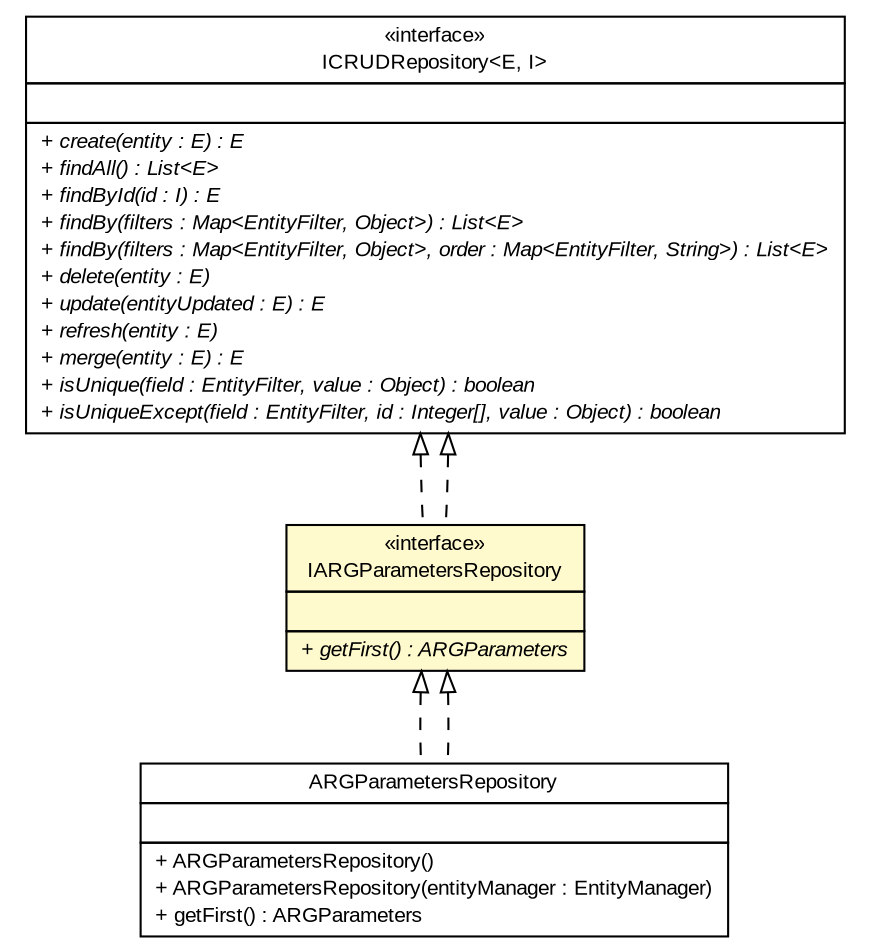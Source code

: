 #!/usr/local/bin/dot
#
# Class diagram 
# Generated by UMLGraph version R5_6-24-gf6e263 (http://www.umlgraph.org/)
#

digraph G {
	edge [fontname="arial",fontsize=10,labelfontname="arial",labelfontsize=10];
	node [fontname="arial",fontsize=10,shape=plaintext];
	nodesep=0.25;
	ranksep=0.5;
	// gov.sandia.cf.dao.IARGParametersRepository
	c140000 [label=<<table title="gov.sandia.cf.dao.IARGParametersRepository" border="0" cellborder="1" cellspacing="0" cellpadding="2" port="p" bgcolor="lemonChiffon" href="./IARGParametersRepository.html">
		<tr><td><table border="0" cellspacing="0" cellpadding="1">
<tr><td align="center" balign="center"> &#171;interface&#187; </td></tr>
<tr><td align="center" balign="center"> IARGParametersRepository </td></tr>
		</table></td></tr>
		<tr><td><table border="0" cellspacing="0" cellpadding="1">
<tr><td align="left" balign="left">  </td></tr>
		</table></td></tr>
		<tr><td><table border="0" cellspacing="0" cellpadding="1">
<tr><td align="left" balign="left"><font face="arial italic" point-size="10.0"> + getFirst() : ARGParameters </font></td></tr>
		</table></td></tr>
		</table>>, URL="./IARGParametersRepository.html", fontname="arial", fontcolor="black", fontsize=10.0];
	// gov.sandia.cf.dao.ICRUDRepository<E, I>
	c140003 [label=<<table title="gov.sandia.cf.dao.ICRUDRepository" border="0" cellborder="1" cellspacing="0" cellpadding="2" port="p" href="./ICRUDRepository.html">
		<tr><td><table border="0" cellspacing="0" cellpadding="1">
<tr><td align="center" balign="center"> &#171;interface&#187; </td></tr>
<tr><td align="center" balign="center"> ICRUDRepository&lt;E, I&gt; </td></tr>
		</table></td></tr>
		<tr><td><table border="0" cellspacing="0" cellpadding="1">
<tr><td align="left" balign="left">  </td></tr>
		</table></td></tr>
		<tr><td><table border="0" cellspacing="0" cellpadding="1">
<tr><td align="left" balign="left"><font face="arial italic" point-size="10.0"> + create(entity : E) : E </font></td></tr>
<tr><td align="left" balign="left"><font face="arial italic" point-size="10.0"> + findAll() : List&lt;E&gt; </font></td></tr>
<tr><td align="left" balign="left"><font face="arial italic" point-size="10.0"> + findById(id : I) : E </font></td></tr>
<tr><td align="left" balign="left"><font face="arial italic" point-size="10.0"> + findBy(filters : Map&lt;EntityFilter, Object&gt;) : List&lt;E&gt; </font></td></tr>
<tr><td align="left" balign="left"><font face="arial italic" point-size="10.0"> + findBy(filters : Map&lt;EntityFilter, Object&gt;, order : Map&lt;EntityFilter, String&gt;) : List&lt;E&gt; </font></td></tr>
<tr><td align="left" balign="left"><font face="arial italic" point-size="10.0"> + delete(entity : E) </font></td></tr>
<tr><td align="left" balign="left"><font face="arial italic" point-size="10.0"> + update(entityUpdated : E) : E </font></td></tr>
<tr><td align="left" balign="left"><font face="arial italic" point-size="10.0"> + refresh(entity : E) </font></td></tr>
<tr><td align="left" balign="left"><font face="arial italic" point-size="10.0"> + merge(entity : E) : E </font></td></tr>
<tr><td align="left" balign="left"><font face="arial italic" point-size="10.0"> + isUnique(field : EntityFilter, value : Object) : boolean </font></td></tr>
<tr><td align="left" balign="left"><font face="arial italic" point-size="10.0"> + isUniqueExcept(field : EntityFilter, id : Integer[], value : Object) : boolean </font></td></tr>
		</table></td></tr>
		</table>>, URL="./ICRUDRepository.html", fontname="arial", fontcolor="black", fontsize=10.0];
	// gov.sandia.cf.dao.impl.ARGParametersRepository
	c140018 [label=<<table title="gov.sandia.cf.dao.impl.ARGParametersRepository" border="0" cellborder="1" cellspacing="0" cellpadding="2" port="p" href="./impl/ARGParametersRepository.html">
		<tr><td><table border="0" cellspacing="0" cellpadding="1">
<tr><td align="center" balign="center"> ARGParametersRepository </td></tr>
		</table></td></tr>
		<tr><td><table border="0" cellspacing="0" cellpadding="1">
<tr><td align="left" balign="left">  </td></tr>
		</table></td></tr>
		<tr><td><table border="0" cellspacing="0" cellpadding="1">
<tr><td align="left" balign="left"> + ARGParametersRepository() </td></tr>
<tr><td align="left" balign="left"> + ARGParametersRepository(entityManager : EntityManager) </td></tr>
<tr><td align="left" balign="left"> + getFirst() : ARGParameters </td></tr>
		</table></td></tr>
		</table>>, URL="./impl/ARGParametersRepository.html", fontname="arial", fontcolor="black", fontsize=10.0];
	//gov.sandia.cf.dao.IARGParametersRepository implements gov.sandia.cf.dao.ICRUDRepository<E, I>
	c140003:p -> c140000:p [dir=back,arrowtail=empty,style=dashed];
	//gov.sandia.cf.dao.impl.ARGParametersRepository implements gov.sandia.cf.dao.IARGParametersRepository
	c140000:p -> c140018:p [dir=back,arrowtail=empty,style=dashed];
	//gov.sandia.cf.dao.IARGParametersRepository implements gov.sandia.cf.dao.ICRUDRepository<E, I>
	c140003:p -> c140000:p [dir=back,arrowtail=empty,style=dashed];
	//gov.sandia.cf.dao.impl.ARGParametersRepository implements gov.sandia.cf.dao.IARGParametersRepository
	c140000:p -> c140018:p [dir=back,arrowtail=empty,style=dashed];
}

